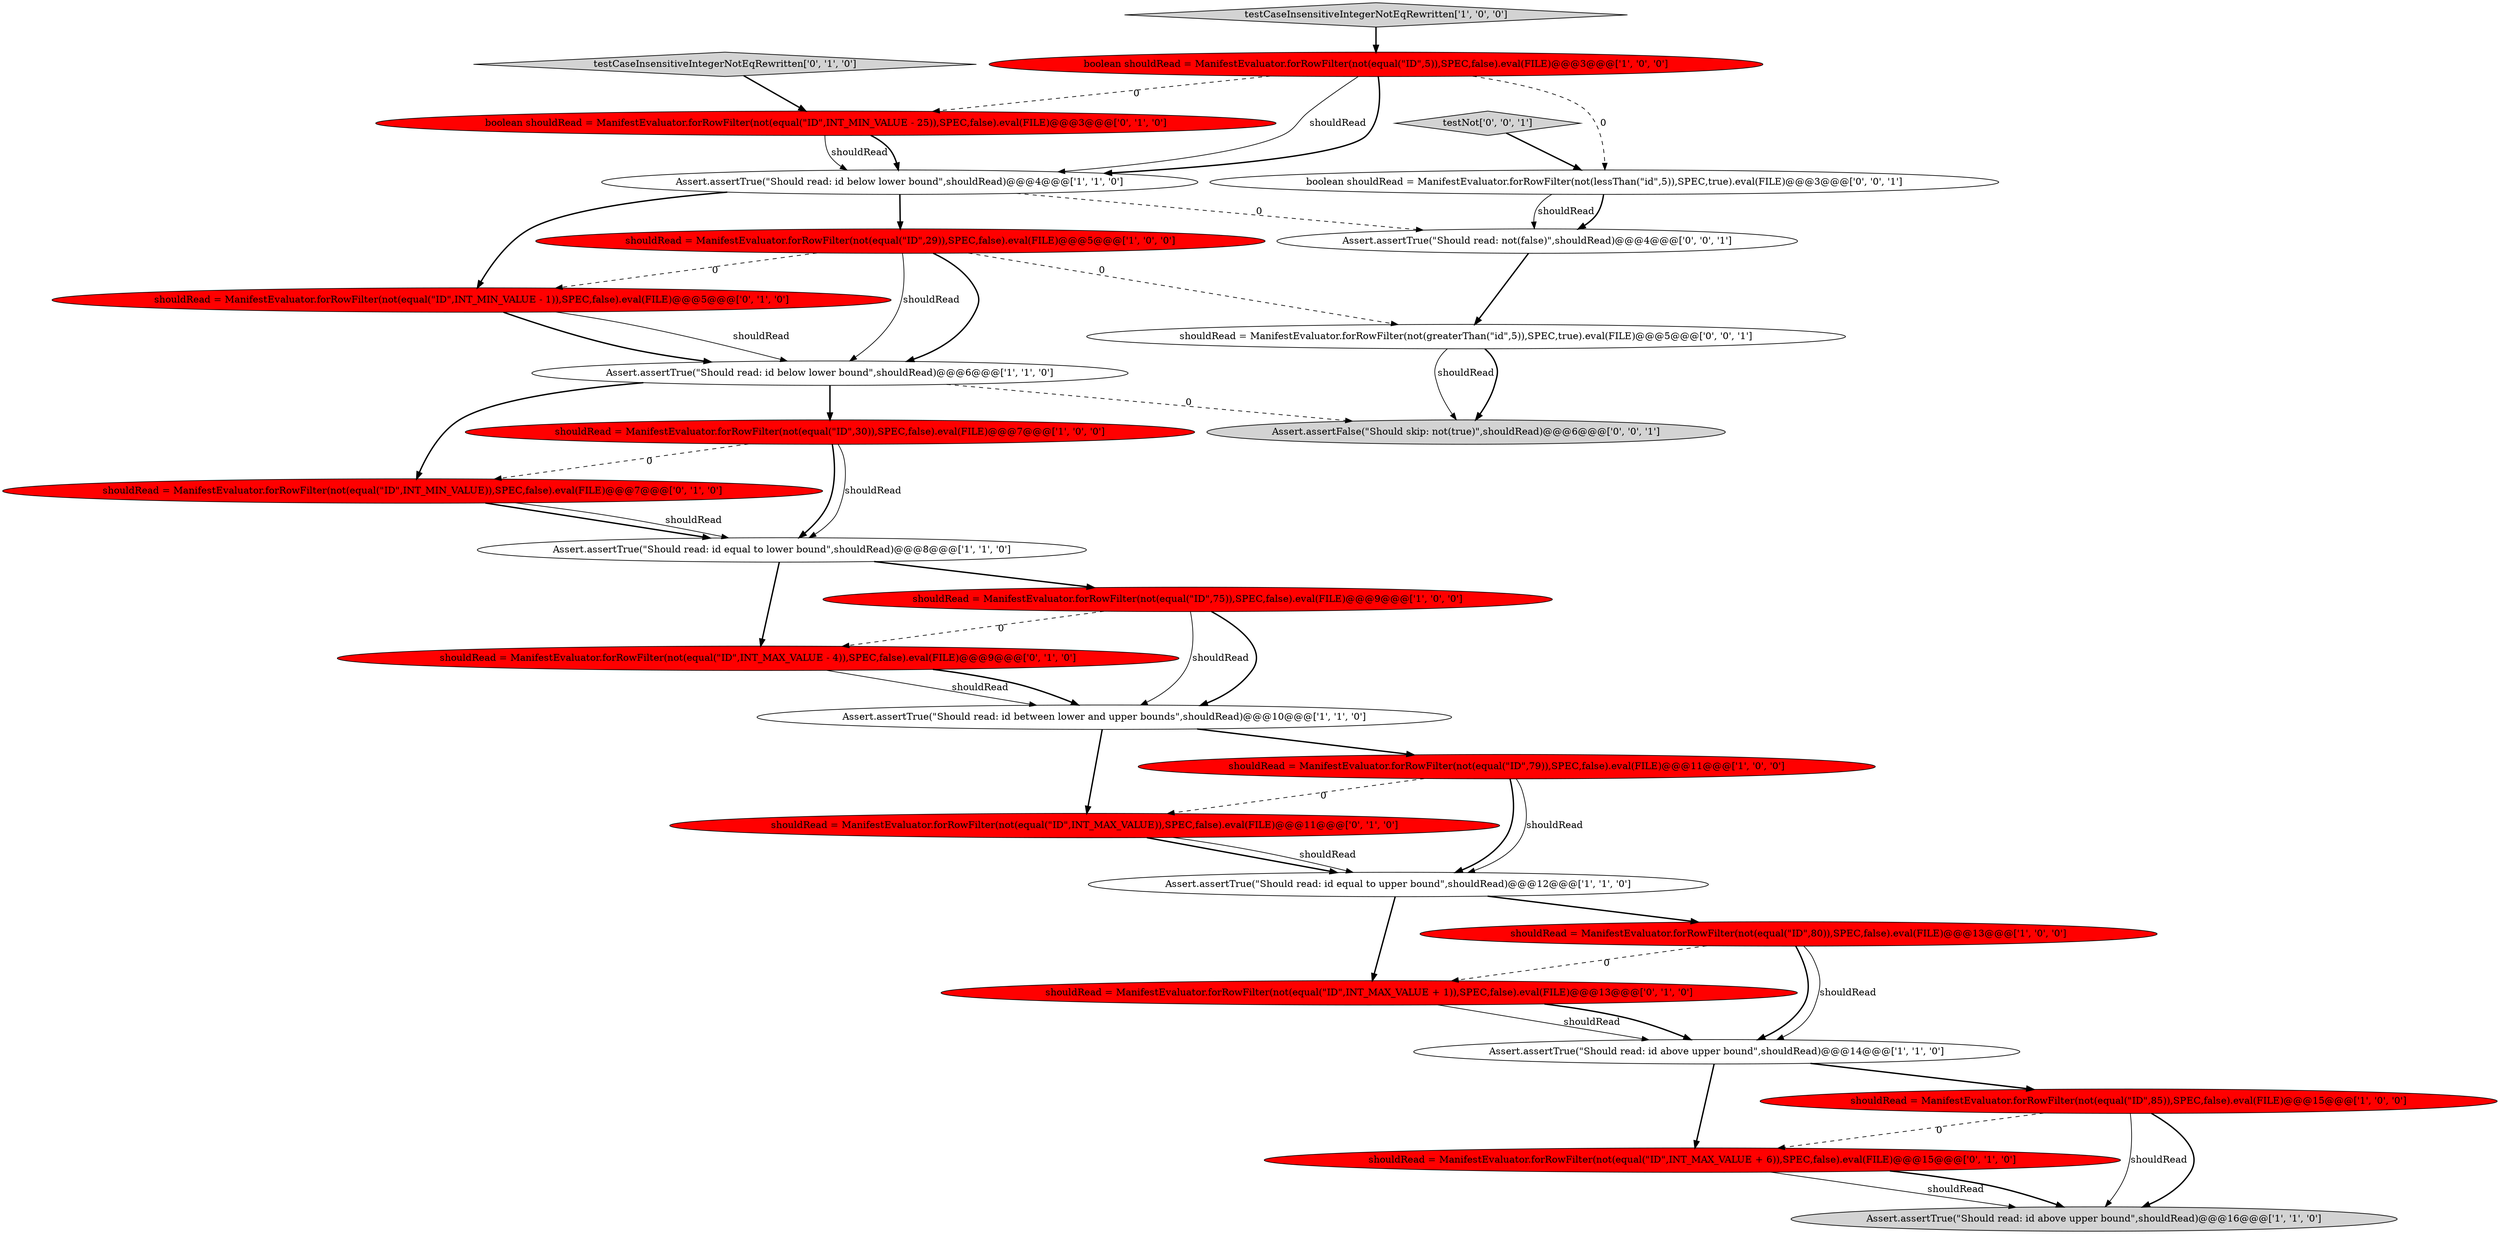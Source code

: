 digraph {
2 [style = filled, label = "shouldRead = ManifestEvaluator.forRowFilter(not(equal(\"ID\",75)),SPEC,false).eval(FILE)@@@9@@@['1', '0', '0']", fillcolor = red, shape = ellipse image = "AAA1AAABBB1BBB"];
0 [style = filled, label = "shouldRead = ManifestEvaluator.forRowFilter(not(equal(\"ID\",30)),SPEC,false).eval(FILE)@@@7@@@['1', '0', '0']", fillcolor = red, shape = ellipse image = "AAA1AAABBB1BBB"];
11 [style = filled, label = "Assert.assertTrue(\"Should read: id below lower bound\",shouldRead)@@@6@@@['1', '1', '0']", fillcolor = white, shape = ellipse image = "AAA0AAABBB1BBB"];
10 [style = filled, label = "shouldRead = ManifestEvaluator.forRowFilter(not(equal(\"ID\",85)),SPEC,false).eval(FILE)@@@15@@@['1', '0', '0']", fillcolor = red, shape = ellipse image = "AAA1AAABBB1BBB"];
3 [style = filled, label = "Assert.assertTrue(\"Should read: id equal to upper bound\",shouldRead)@@@12@@@['1', '1', '0']", fillcolor = white, shape = ellipse image = "AAA0AAABBB1BBB"];
1 [style = filled, label = "Assert.assertTrue(\"Should read: id equal to lower bound\",shouldRead)@@@8@@@['1', '1', '0']", fillcolor = white, shape = ellipse image = "AAA0AAABBB1BBB"];
24 [style = filled, label = "boolean shouldRead = ManifestEvaluator.forRowFilter(not(lessThan(\"id\",5)),SPEC,true).eval(FILE)@@@3@@@['0', '0', '1']", fillcolor = white, shape = ellipse image = "AAA0AAABBB3BBB"];
4 [style = filled, label = "shouldRead = ManifestEvaluator.forRowFilter(not(equal(\"ID\",29)),SPEC,false).eval(FILE)@@@5@@@['1', '0', '0']", fillcolor = red, shape = ellipse image = "AAA1AAABBB1BBB"];
9 [style = filled, label = "shouldRead = ManifestEvaluator.forRowFilter(not(equal(\"ID\",80)),SPEC,false).eval(FILE)@@@13@@@['1', '0', '0']", fillcolor = red, shape = ellipse image = "AAA1AAABBB1BBB"];
17 [style = filled, label = "shouldRead = ManifestEvaluator.forRowFilter(not(equal(\"ID\",INT_MIN_VALUE)),SPEC,false).eval(FILE)@@@7@@@['0', '1', '0']", fillcolor = red, shape = ellipse image = "AAA1AAABBB2BBB"];
19 [style = filled, label = "shouldRead = ManifestEvaluator.forRowFilter(not(equal(\"ID\",INT_MAX_VALUE + 1)),SPEC,false).eval(FILE)@@@13@@@['0', '1', '0']", fillcolor = red, shape = ellipse image = "AAA1AAABBB2BBB"];
27 [style = filled, label = "shouldRead = ManifestEvaluator.forRowFilter(not(greaterThan(\"id\",5)),SPEC,true).eval(FILE)@@@5@@@['0', '0', '1']", fillcolor = white, shape = ellipse image = "AAA0AAABBB3BBB"];
20 [style = filled, label = "shouldRead = ManifestEvaluator.forRowFilter(not(equal(\"ID\",INT_MAX_VALUE - 4)),SPEC,false).eval(FILE)@@@9@@@['0', '1', '0']", fillcolor = red, shape = ellipse image = "AAA1AAABBB2BBB"];
6 [style = filled, label = "testCaseInsensitiveIntegerNotEqRewritten['1', '0', '0']", fillcolor = lightgray, shape = diamond image = "AAA0AAABBB1BBB"];
25 [style = filled, label = "testNot['0', '0', '1']", fillcolor = lightgray, shape = diamond image = "AAA0AAABBB3BBB"];
7 [style = filled, label = "Assert.assertTrue(\"Should read: id above upper bound\",shouldRead)@@@14@@@['1', '1', '0']", fillcolor = white, shape = ellipse image = "AAA0AAABBB1BBB"];
23 [style = filled, label = "Assert.assertFalse(\"Should skip: not(true)\",shouldRead)@@@6@@@['0', '0', '1']", fillcolor = lightgray, shape = ellipse image = "AAA0AAABBB3BBB"];
15 [style = filled, label = "boolean shouldRead = ManifestEvaluator.forRowFilter(not(equal(\"ID\",INT_MIN_VALUE - 25)),SPEC,false).eval(FILE)@@@3@@@['0', '1', '0']", fillcolor = red, shape = ellipse image = "AAA1AAABBB2BBB"];
18 [style = filled, label = "testCaseInsensitiveIntegerNotEqRewritten['0', '1', '0']", fillcolor = lightgray, shape = diamond image = "AAA0AAABBB2BBB"];
12 [style = filled, label = "Assert.assertTrue(\"Should read: id between lower and upper bounds\",shouldRead)@@@10@@@['1', '1', '0']", fillcolor = white, shape = ellipse image = "AAA0AAABBB1BBB"];
8 [style = filled, label = "shouldRead = ManifestEvaluator.forRowFilter(not(equal(\"ID\",79)),SPEC,false).eval(FILE)@@@11@@@['1', '0', '0']", fillcolor = red, shape = ellipse image = "AAA1AAABBB1BBB"];
22 [style = filled, label = "shouldRead = ManifestEvaluator.forRowFilter(not(equal(\"ID\",INT_MAX_VALUE + 6)),SPEC,false).eval(FILE)@@@15@@@['0', '1', '0']", fillcolor = red, shape = ellipse image = "AAA1AAABBB2BBB"];
26 [style = filled, label = "Assert.assertTrue(\"Should read: not(false)\",shouldRead)@@@4@@@['0', '0', '1']", fillcolor = white, shape = ellipse image = "AAA0AAABBB3BBB"];
21 [style = filled, label = "shouldRead = ManifestEvaluator.forRowFilter(not(equal(\"ID\",INT_MIN_VALUE - 1)),SPEC,false).eval(FILE)@@@5@@@['0', '1', '0']", fillcolor = red, shape = ellipse image = "AAA1AAABBB2BBB"];
13 [style = filled, label = "Assert.assertTrue(\"Should read: id above upper bound\",shouldRead)@@@16@@@['1', '1', '0']", fillcolor = lightgray, shape = ellipse image = "AAA0AAABBB1BBB"];
5 [style = filled, label = "Assert.assertTrue(\"Should read: id below lower bound\",shouldRead)@@@4@@@['1', '1', '0']", fillcolor = white, shape = ellipse image = "AAA0AAABBB1BBB"];
16 [style = filled, label = "shouldRead = ManifestEvaluator.forRowFilter(not(equal(\"ID\",INT_MAX_VALUE)),SPEC,false).eval(FILE)@@@11@@@['0', '1', '0']", fillcolor = red, shape = ellipse image = "AAA1AAABBB2BBB"];
14 [style = filled, label = "boolean shouldRead = ManifestEvaluator.forRowFilter(not(equal(\"ID\",5)),SPEC,false).eval(FILE)@@@3@@@['1', '0', '0']", fillcolor = red, shape = ellipse image = "AAA1AAABBB1BBB"];
14->24 [style = dashed, label="0"];
16->3 [style = bold, label=""];
9->19 [style = dashed, label="0"];
2->12 [style = solid, label="shouldRead"];
8->16 [style = dashed, label="0"];
27->23 [style = solid, label="shouldRead"];
2->20 [style = dashed, label="0"];
17->1 [style = bold, label=""];
24->26 [style = solid, label="shouldRead"];
7->10 [style = bold, label=""];
5->26 [style = dashed, label="0"];
14->5 [style = solid, label="shouldRead"];
15->5 [style = solid, label="shouldRead"];
8->3 [style = bold, label=""];
21->11 [style = solid, label="shouldRead"];
18->15 [style = bold, label=""];
1->20 [style = bold, label=""];
4->27 [style = dashed, label="0"];
11->23 [style = dashed, label="0"];
19->7 [style = solid, label="shouldRead"];
12->16 [style = bold, label=""];
10->22 [style = dashed, label="0"];
9->7 [style = bold, label=""];
4->21 [style = dashed, label="0"];
0->17 [style = dashed, label="0"];
14->15 [style = dashed, label="0"];
2->12 [style = bold, label=""];
22->13 [style = solid, label="shouldRead"];
15->5 [style = bold, label=""];
10->13 [style = solid, label="shouldRead"];
16->3 [style = solid, label="shouldRead"];
17->1 [style = solid, label="shouldRead"];
3->9 [style = bold, label=""];
6->14 [style = bold, label=""];
5->21 [style = bold, label=""];
7->22 [style = bold, label=""];
24->26 [style = bold, label=""];
26->27 [style = bold, label=""];
25->24 [style = bold, label=""];
11->0 [style = bold, label=""];
20->12 [style = solid, label="shouldRead"];
10->13 [style = bold, label=""];
21->11 [style = bold, label=""];
3->19 [style = bold, label=""];
12->8 [style = bold, label=""];
0->1 [style = bold, label=""];
5->4 [style = bold, label=""];
20->12 [style = bold, label=""];
0->1 [style = solid, label="shouldRead"];
9->7 [style = solid, label="shouldRead"];
11->17 [style = bold, label=""];
27->23 [style = bold, label=""];
1->2 [style = bold, label=""];
4->11 [style = bold, label=""];
19->7 [style = bold, label=""];
8->3 [style = solid, label="shouldRead"];
22->13 [style = bold, label=""];
4->11 [style = solid, label="shouldRead"];
14->5 [style = bold, label=""];
}
